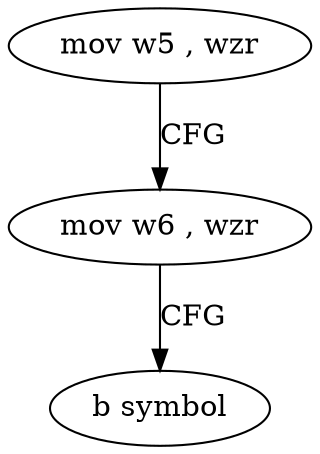 digraph "func" {
"4209044" [label = "mov w5 , wzr" ]
"4209048" [label = "mov w6 , wzr" ]
"4209052" [label = "b symbol" ]
"4209044" -> "4209048" [ label = "CFG" ]
"4209048" -> "4209052" [ label = "CFG" ]
}
